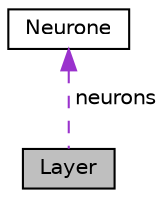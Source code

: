 digraph "Layer"
{
  edge [fontname="Helvetica",fontsize="10",labelfontname="Helvetica",labelfontsize="10"];
  node [fontname="Helvetica",fontsize="10",shape=record];
  Node1 [label="Layer",height=0.2,width=0.4,color="black", fillcolor="grey75", style="filled", fontcolor="black"];
  Node2 -> Node1 [dir="back",color="darkorchid3",fontsize="10",style="dashed",label=" neurons" ,fontname="Helvetica"];
  Node2 [label="Neurone",height=0.2,width=0.4,color="black", fillcolor="white", style="filled",URL="$structNeurone.html"];
}
